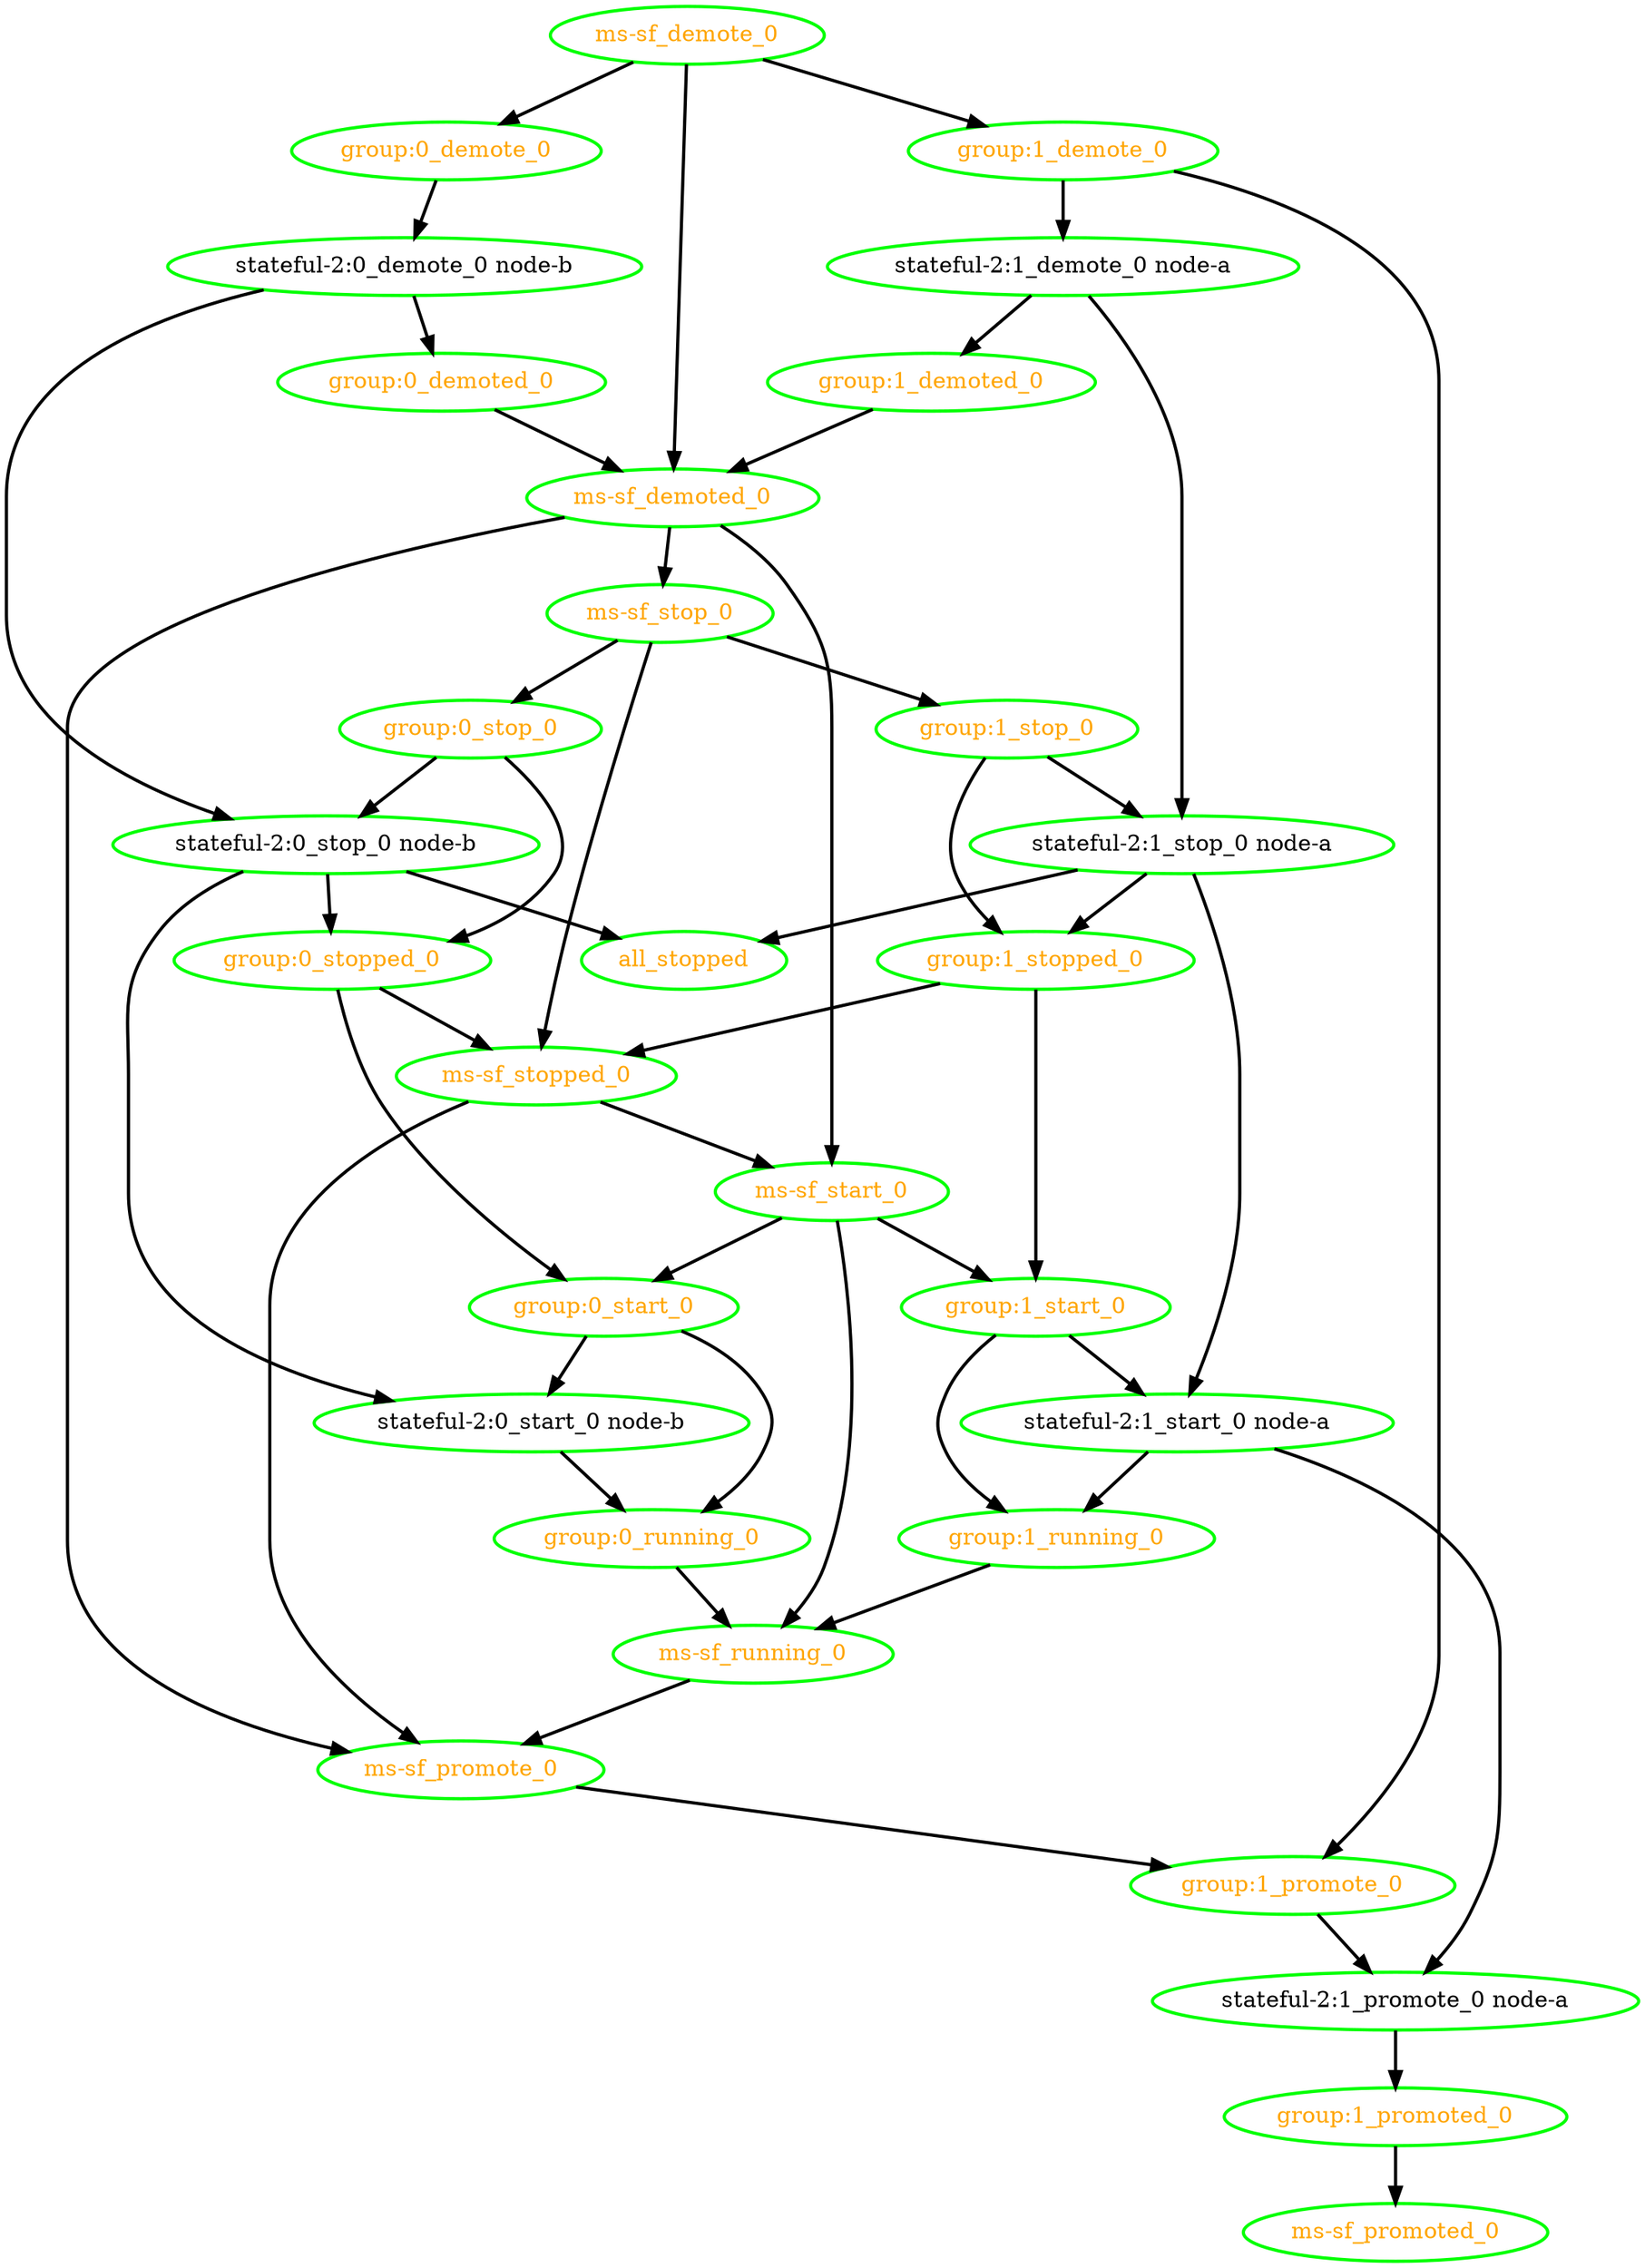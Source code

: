 digraph "g" {
"all_stopped" [ style=bold color="green" fontcolor="orange" ]
"group:0_demote_0" -> "stateful-2:0_demote_0 node-b" [ style = bold]
"group:0_demote_0" [ style=bold color="green" fontcolor="orange" ]
"group:0_demoted_0" -> "ms-sf_demoted_0" [ style = bold]
"group:0_demoted_0" [ style=bold color="green" fontcolor="orange" ]
"group:0_running_0" -> "ms-sf_running_0" [ style = bold]
"group:0_running_0" [ style=bold color="green" fontcolor="orange" ]
"group:0_start_0" -> "group:0_running_0" [ style = bold]
"group:0_start_0" -> "stateful-2:0_start_0 node-b" [ style = bold]
"group:0_start_0" [ style=bold color="green" fontcolor="orange" ]
"group:0_stop_0" -> "group:0_stopped_0" [ style = bold]
"group:0_stop_0" -> "stateful-2:0_stop_0 node-b" [ style = bold]
"group:0_stop_0" [ style=bold color="green" fontcolor="orange" ]
"group:0_stopped_0" -> "group:0_start_0" [ style = bold]
"group:0_stopped_0" -> "ms-sf_stopped_0" [ style = bold]
"group:0_stopped_0" [ style=bold color="green" fontcolor="orange" ]
"group:1_demote_0" -> "group:1_promote_0" [ style = bold]
"group:1_demote_0" -> "stateful-2:1_demote_0 node-a" [ style = bold]
"group:1_demote_0" [ style=bold color="green" fontcolor="orange" ]
"group:1_demoted_0" -> "ms-sf_demoted_0" [ style = bold]
"group:1_demoted_0" [ style=bold color="green" fontcolor="orange" ]
"group:1_promote_0" -> "stateful-2:1_promote_0 node-a" [ style = bold]
"group:1_promote_0" [ style=bold color="green" fontcolor="orange" ]
"group:1_promoted_0" -> "ms-sf_promoted_0" [ style = bold]
"group:1_promoted_0" [ style=bold color="green" fontcolor="orange" ]
"group:1_running_0" -> "ms-sf_running_0" [ style = bold]
"group:1_running_0" [ style=bold color="green" fontcolor="orange" ]
"group:1_start_0" -> "group:1_running_0" [ style = bold]
"group:1_start_0" -> "stateful-2:1_start_0 node-a" [ style = bold]
"group:1_start_0" [ style=bold color="green" fontcolor="orange" ]
"group:1_stop_0" -> "group:1_stopped_0" [ style = bold]
"group:1_stop_0" -> "stateful-2:1_stop_0 node-a" [ style = bold]
"group:1_stop_0" [ style=bold color="green" fontcolor="orange" ]
"group:1_stopped_0" -> "group:1_start_0" [ style = bold]
"group:1_stopped_0" -> "ms-sf_stopped_0" [ style = bold]
"group:1_stopped_0" [ style=bold color="green" fontcolor="orange" ]
"ms-sf_demote_0" -> "group:0_demote_0" [ style = bold]
"ms-sf_demote_0" -> "group:1_demote_0" [ style = bold]
"ms-sf_demote_0" -> "ms-sf_demoted_0" [ style = bold]
"ms-sf_demote_0" [ style=bold color="green" fontcolor="orange" ]
"ms-sf_demoted_0" -> "ms-sf_promote_0" [ style = bold]
"ms-sf_demoted_0" -> "ms-sf_start_0" [ style = bold]
"ms-sf_demoted_0" -> "ms-sf_stop_0" [ style = bold]
"ms-sf_demoted_0" [ style=bold color="green" fontcolor="orange" ]
"ms-sf_promote_0" -> "group:1_promote_0" [ style = bold]
"ms-sf_promote_0" [ style=bold color="green" fontcolor="orange" ]
"ms-sf_promoted_0" [ style=bold color="green" fontcolor="orange" ]
"ms-sf_running_0" -> "ms-sf_promote_0" [ style = bold]
"ms-sf_running_0" [ style=bold color="green" fontcolor="orange" ]
"ms-sf_start_0" -> "group:0_start_0" [ style = bold]
"ms-sf_start_0" -> "group:1_start_0" [ style = bold]
"ms-sf_start_0" -> "ms-sf_running_0" [ style = bold]
"ms-sf_start_0" [ style=bold color="green" fontcolor="orange" ]
"ms-sf_stop_0" -> "group:0_stop_0" [ style = bold]
"ms-sf_stop_0" -> "group:1_stop_0" [ style = bold]
"ms-sf_stop_0" -> "ms-sf_stopped_0" [ style = bold]
"ms-sf_stop_0" [ style=bold color="green" fontcolor="orange" ]
"ms-sf_stopped_0" -> "ms-sf_promote_0" [ style = bold]
"ms-sf_stopped_0" -> "ms-sf_start_0" [ style = bold]
"ms-sf_stopped_0" [ style=bold color="green" fontcolor="orange" ]
"stateful-2:0_demote_0 node-b" -> "group:0_demoted_0" [ style = bold]
"stateful-2:0_demote_0 node-b" -> "stateful-2:0_stop_0 node-b" [ style = bold]
"stateful-2:0_demote_0 node-b" [ style=bold color="green" fontcolor="black" ]
"stateful-2:0_start_0 node-b" -> "group:0_running_0" [ style = bold]
"stateful-2:0_start_0 node-b" [ style=bold color="green" fontcolor="black" ]
"stateful-2:0_stop_0 node-b" -> "all_stopped" [ style = bold]
"stateful-2:0_stop_0 node-b" -> "group:0_stopped_0" [ style = bold]
"stateful-2:0_stop_0 node-b" -> "stateful-2:0_start_0 node-b" [ style = bold]
"stateful-2:0_stop_0 node-b" [ style=bold color="green" fontcolor="black" ]
"stateful-2:1_demote_0 node-a" -> "group:1_demoted_0" [ style = bold]
"stateful-2:1_demote_0 node-a" -> "stateful-2:1_stop_0 node-a" [ style = bold]
"stateful-2:1_demote_0 node-a" [ style=bold color="green" fontcolor="black" ]
"stateful-2:1_promote_0 node-a" -> "group:1_promoted_0" [ style = bold]
"stateful-2:1_promote_0 node-a" [ style=bold color="green" fontcolor="black" ]
"stateful-2:1_start_0 node-a" -> "group:1_running_0" [ style = bold]
"stateful-2:1_start_0 node-a" -> "stateful-2:1_promote_0 node-a" [ style = bold]
"stateful-2:1_start_0 node-a" [ style=bold color="green" fontcolor="black" ]
"stateful-2:1_stop_0 node-a" -> "all_stopped" [ style = bold]
"stateful-2:1_stop_0 node-a" -> "group:1_stopped_0" [ style = bold]
"stateful-2:1_stop_0 node-a" -> "stateful-2:1_start_0 node-a" [ style = bold]
"stateful-2:1_stop_0 node-a" [ style=bold color="green" fontcolor="black" ]
}
